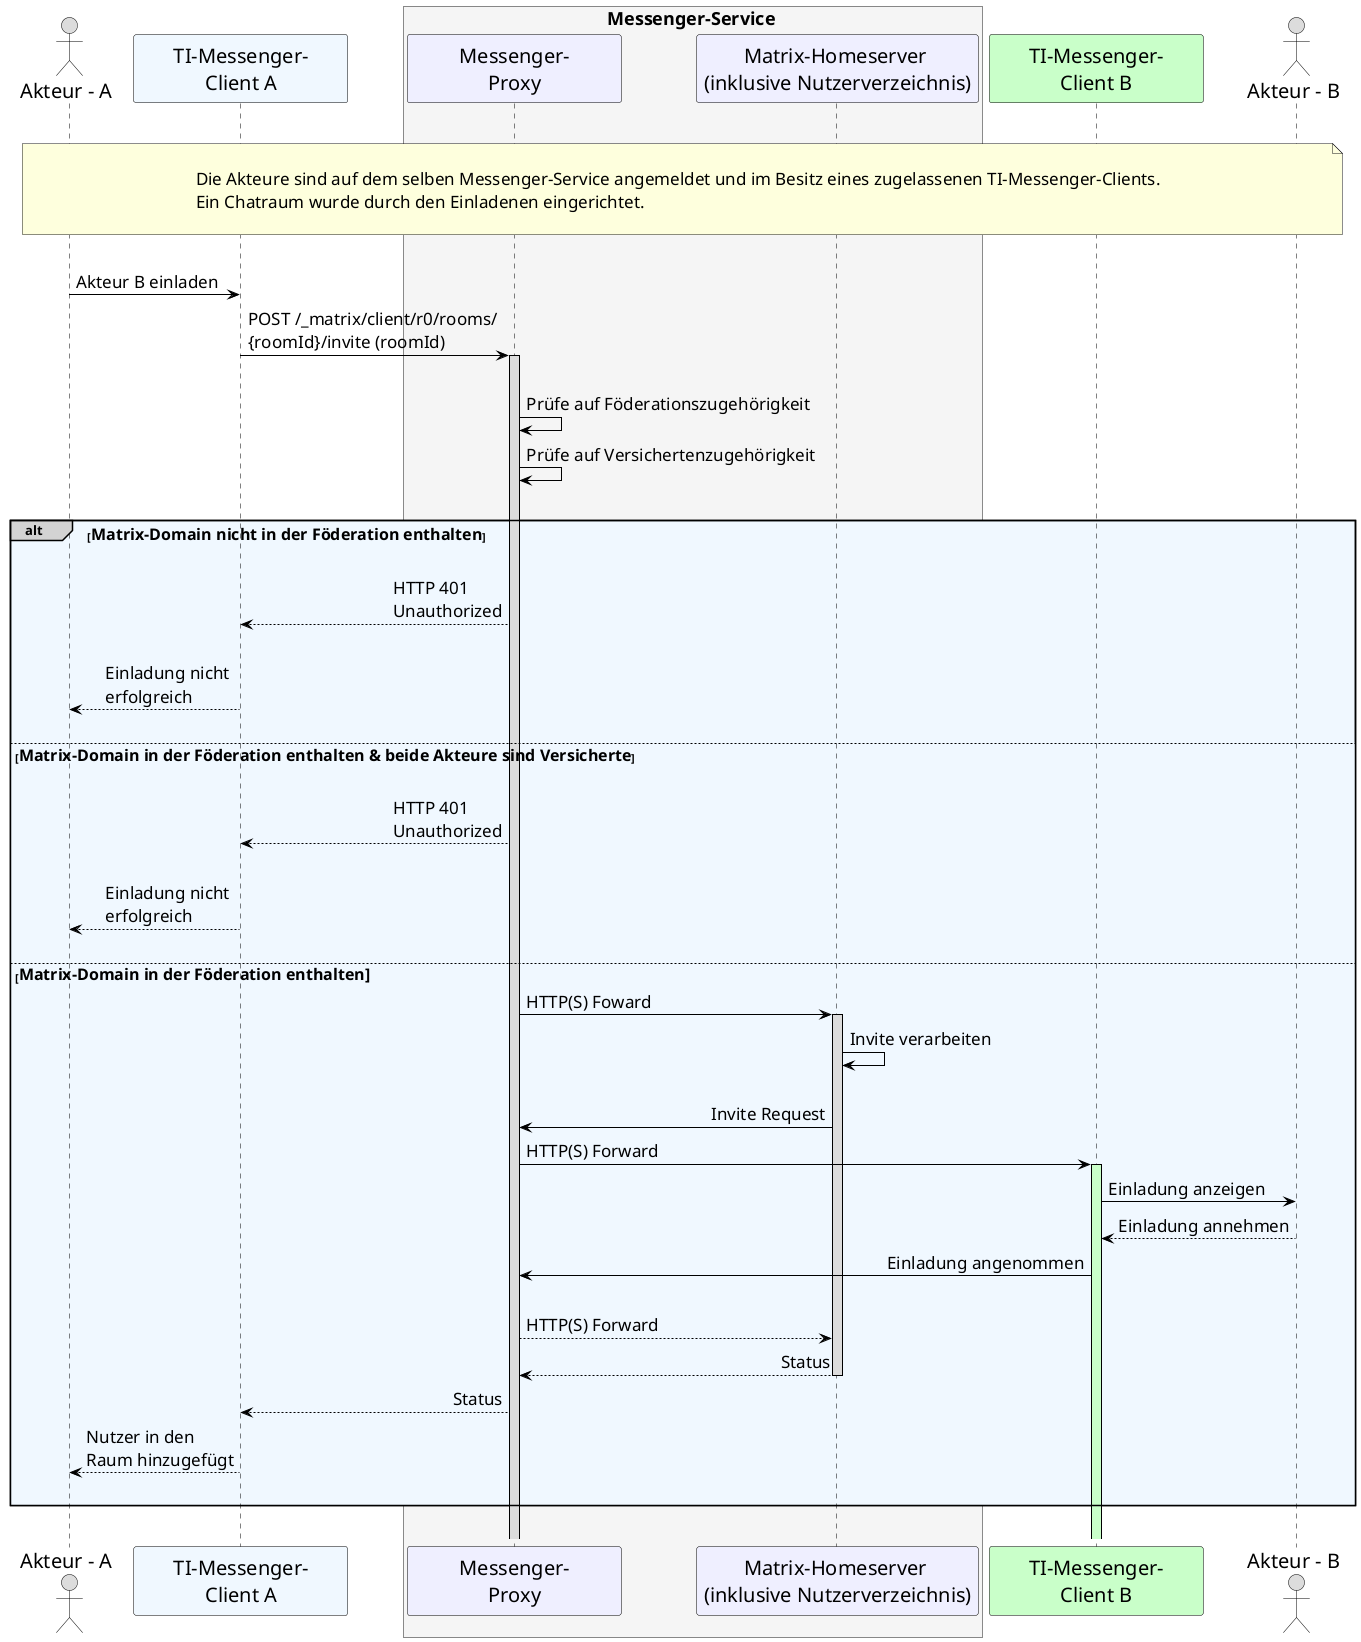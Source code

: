 /' 
# TI-Messenger 1.1
# TI-Messenger-Dienst
# UC - 10104
# Sequence Diagram
# Name: Einladung von Akteuren innerhalb einer Organisation
'/

@startuml
skinparam sequenceMessageAlign direction
skinparam minClassWidth 200
skinparam BoxPadding 1
skinparam sequenceReferenceHeaderBackgroundColor palegreen
scale max 2048 width

skinparam sequence {
ArrowColor black
ArrowFontSize 17
ActorBorderColor black
LifeLineBorderColor black
LifeLineBackgroundColor Gainsboro

ParticipantBorderColor Motivation
ParticipantBackgroundColor Motivation
ParticipantFontName Impact
ParticipantFontSize 20
ParticipantFontColor black
ParticipantBorderColor Black
ParticipantBackgroundColor MOTIVATION

ActorBackgroundColor Gainsboro
ActorFontColor black
ActorFontSize 20
ActorFontName Aapex
}
    actor U1 as "Akteur - A"
    participant C1 as "TI-Messenger-\nClient A" #AliceBlue
    box <size:18>Messenger-Service</size> #WhiteSmoke
      participant MP as "Messenger-\nProxy"
      participant MH as "Matrix-Homeserver \n(inklusive Nutzerverzeichnis)"
    end box
    participant C2 as "TI-Messenger-\nClient B"#TECHNOLOGY
    actor U2 as "Akteur - B"
    
|||
note over U1, U2: \n<size:17>Die Akteure sind auf dem selben Messenger-Service angemeldet und im Besitz eines zugelassenen TI-Messenger-Clients.\n<size:17>Ein Chatraum wurde durch den Einladenen eingerichtet.</size>\n
|||
    U1->C1: Akteur B einladen
    C1->MP: POST /_matrix/client/r0/rooms/\n{roomId}/invite (roomId)
    activate MP
    |||
      MP->MP: Prüfe auf Föderationszugehörigkeit
      MP->MP: Prüfe auf Versichertenzugehörigkeit
    |||
    
    alt#LightGrey #AliceBlue <size:16>Matrix-Domain nicht in der Föderation enthalten</size>
      |||
      MP-->C1: HTTP 401 \nUnauthorized
      |||
      C1-->U1: Einladung nicht \nerfolgreich
      |||
    
      else <size:16>Matrix-Domain in der Föderation enthalten & beide Akteure sind Versicherte</size>
      |||
      MP-->C1: HTTP 401 \nUnauthorized
      |||
      C1-->U1: Einladung nicht \nerfolgreich
      |||

      else <size:16>Matrix-Domain in der Föderation enthalten
      MP->MH: HTTP(S) Foward
        activate MH
      MH->MH: Invite verarbeiten
      |||
          MH->MP: Invite Request
          MP->C2: HTTP(S) Forward
            activate C2 #TECHNOLOGY
          C2->U2: Einladung anzeigen
          U2-->C2: Einladung annehmen
          C2->MP: Einladung angenommen
          |||
          MP-->MH: HTTP(S) Forward
          MH-->MP: Status
            deactivate MH
          MP-->C1: Status
          C1-->U1: Nutzer in den \nRaum hinzugefügt
        |||
        end
 |||
@enduml
